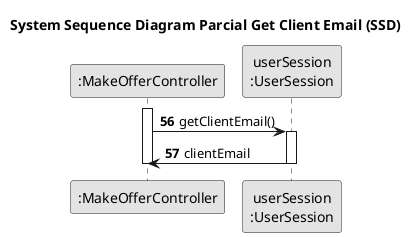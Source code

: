 @startuml
skinparam monochrome true
skinparam packageStyle rectangle
skinparam shadowing false

title System Sequence Diagram Parcial Get Client Email (SSD)

'hide footbox

participant ":MakeOfferController" as CTRL

participant "userSession\n:UserSession" as userSession

autonumber 56
            activate CTRL


            CTRL -> userSession : getClientEmail()
            activate userSession

            userSession -> CTRL: clientEmail
            deactivate userSession

            deactivate CTRL

@enduml
